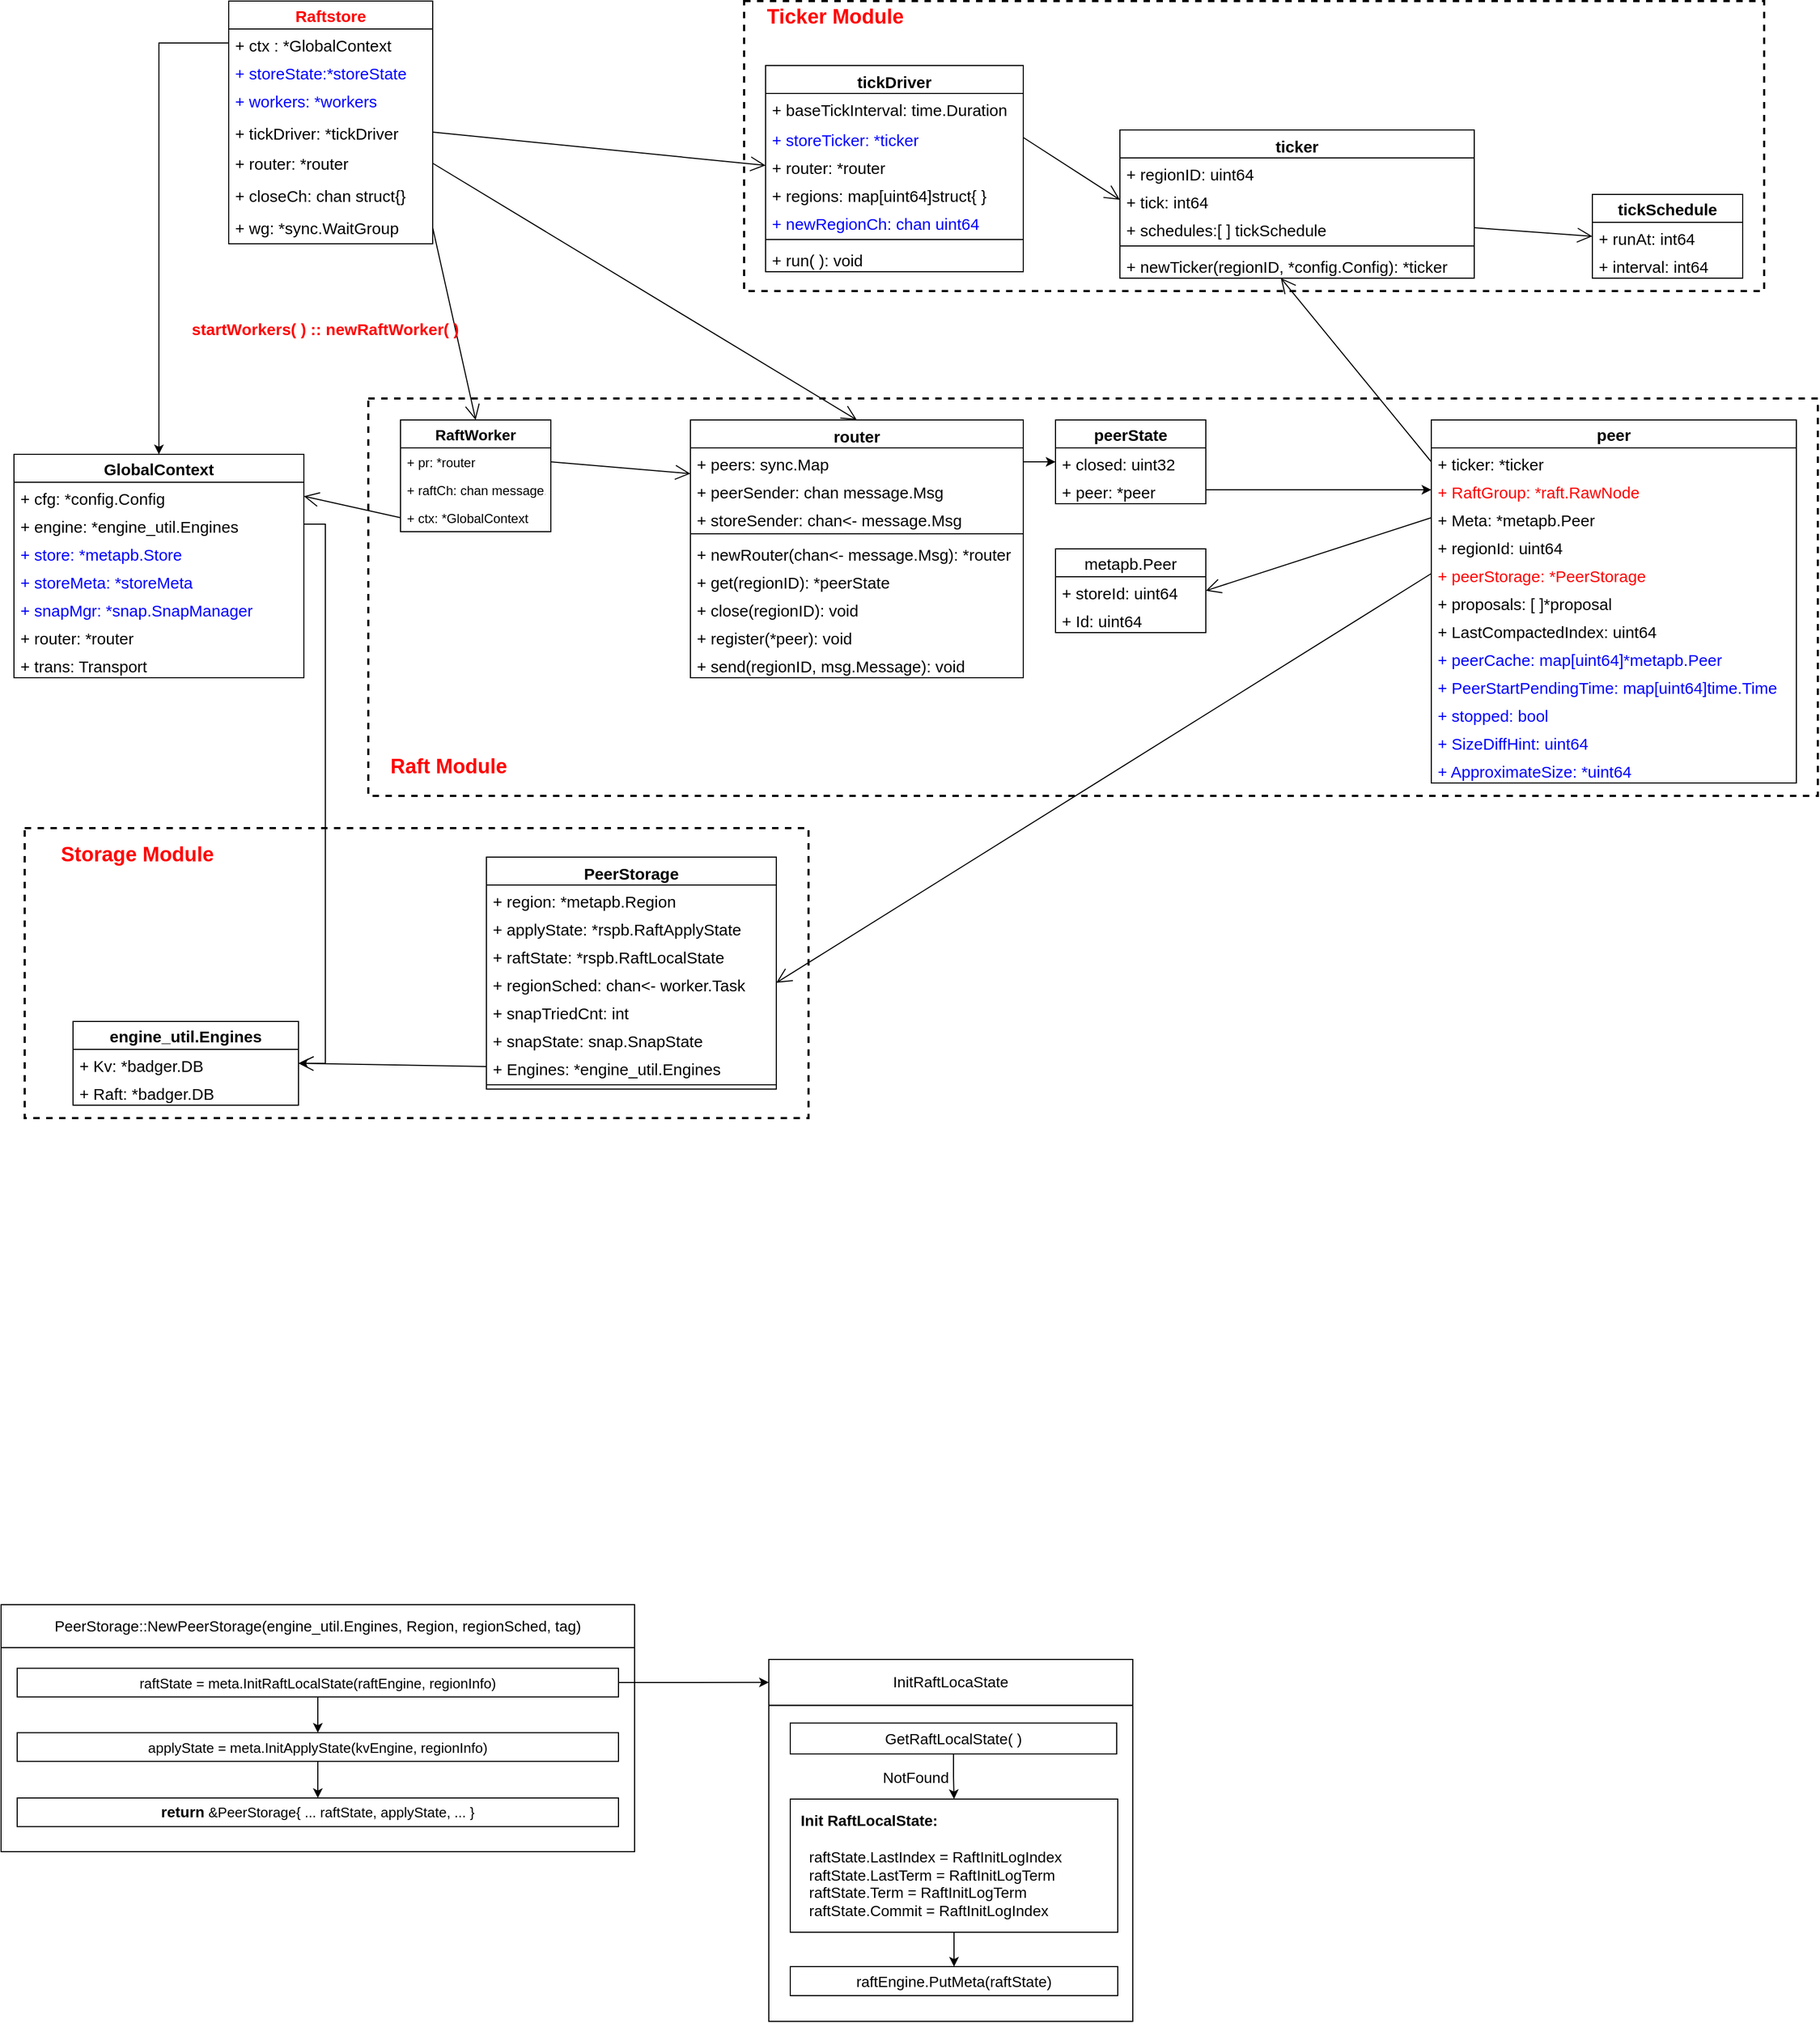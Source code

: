 <mxfile version="20.0.4" type="github">
  <diagram id="tBIzFtv9pFjkW5kWRdbj" name="Page-1">
    <mxGraphModel dx="1273" dy="-1096" grid="0" gridSize="9" guides="1" tooltips="1" connect="1" arrows="1" fold="1" page="1" pageScale="1" pageWidth="1200" pageHeight="1920" background="#FFFFFF" math="0" shadow="0">
      <root>
        <mxCell id="0" />
        <mxCell id="1" parent="0" />
        <mxCell id="JLKdtW9m7qx7ISl_pGbp-1" value="Raftstore" style="swimlane;fontStyle=1;childLayout=stackLayout;horizontal=1;startSize=26;fillColor=none;horizontalStack=0;resizeParent=1;resizeParentMax=0;resizeLast=0;collapsible=1;marginBottom=0;fontColor=#FF0000;fontSize=15;" parent="1" vertex="1">
          <mxGeometry x="240" y="2450" width="190" height="226" as="geometry" />
        </mxCell>
        <mxCell id="JLKdtW9m7qx7ISl_pGbp-2" value="+ ctx : *GlobalContext" style="text;strokeColor=none;fillColor=none;align=left;verticalAlign=top;spacingLeft=4;spacingRight=4;overflow=hidden;rotatable=0;points=[[0,0.5],[1,0.5]];portConstraint=eastwest;fontSize=15;" parent="JLKdtW9m7qx7ISl_pGbp-1" vertex="1">
          <mxGeometry y="26" width="190" height="26" as="geometry" />
        </mxCell>
        <mxCell id="JLKdtW9m7qx7ISl_pGbp-3" value="+ storeState:*storeState" style="text;strokeColor=none;fillColor=none;align=left;verticalAlign=top;spacingLeft=4;spacingRight=4;overflow=hidden;rotatable=0;points=[[0,0.5],[1,0.5]];portConstraint=eastwest;fontColor=#0000FF;fontSize=15;" parent="JLKdtW9m7qx7ISl_pGbp-1" vertex="1">
          <mxGeometry y="52" width="190" height="26" as="geometry" />
        </mxCell>
        <mxCell id="JLKdtW9m7qx7ISl_pGbp-4" value="+ workers: *workers" style="text;strokeColor=none;fillColor=none;align=left;verticalAlign=top;spacingLeft=4;spacingRight=4;overflow=hidden;rotatable=0;points=[[0,0.5],[1,0.5]];portConstraint=eastwest;fontColor=#0000FF;fontSize=15;" parent="JLKdtW9m7qx7ISl_pGbp-1" vertex="1">
          <mxGeometry y="78" width="190" height="30" as="geometry" />
        </mxCell>
        <mxCell id="JLKdtW9m7qx7ISl_pGbp-5" value="+ tickDriver: *tickDriver" style="text;strokeColor=none;fillColor=none;align=left;verticalAlign=top;spacingLeft=4;spacingRight=4;overflow=hidden;rotatable=0;points=[[0,0.5],[1,0.5]];portConstraint=eastwest;fontSize=15;" parent="JLKdtW9m7qx7ISl_pGbp-1" vertex="1">
          <mxGeometry y="108" width="190" height="28" as="geometry" />
        </mxCell>
        <mxCell id="JLKdtW9m7qx7ISl_pGbp-6" value="+ router: *router" style="text;strokeColor=none;fillColor=none;align=left;verticalAlign=top;spacingLeft=4;spacingRight=4;overflow=hidden;rotatable=0;points=[[0,0.5],[1,0.5]];portConstraint=eastwest;fontSize=15;" parent="JLKdtW9m7qx7ISl_pGbp-1" vertex="1">
          <mxGeometry y="136" width="190" height="30" as="geometry" />
        </mxCell>
        <mxCell id="JLKdtW9m7qx7ISl_pGbp-7" value="+ closeCh: chan struct{}" style="text;strokeColor=none;fillColor=none;align=left;verticalAlign=top;spacingLeft=4;spacingRight=4;overflow=hidden;rotatable=0;points=[[0,0.5],[1,0.5]];portConstraint=eastwest;fontSize=15;" parent="JLKdtW9m7qx7ISl_pGbp-1" vertex="1">
          <mxGeometry y="166" width="190" height="30" as="geometry" />
        </mxCell>
        <mxCell id="JLKdtW9m7qx7ISl_pGbp-8" value="+ wg: *sync.WaitGroup" style="text;strokeColor=none;fillColor=none;align=left;verticalAlign=top;spacingLeft=4;spacingRight=4;overflow=hidden;rotatable=0;points=[[0,0.5],[1,0.5]];portConstraint=eastwest;fontSize=15;" parent="JLKdtW9m7qx7ISl_pGbp-1" vertex="1">
          <mxGeometry y="196" width="190" height="30" as="geometry" />
        </mxCell>
        <mxCell id="JLKdtW9m7qx7ISl_pGbp-9" value="router" style="swimlane;fontStyle=1;align=center;verticalAlign=top;childLayout=stackLayout;horizontal=1;startSize=26;horizontalStack=0;resizeParent=1;resizeParentMax=0;resizeLast=0;collapsible=1;marginBottom=0;fontSize=15;" parent="1" vertex="1">
          <mxGeometry x="670" y="2840" width="310" height="240" as="geometry" />
        </mxCell>
        <mxCell id="JLKdtW9m7qx7ISl_pGbp-10" value="+ peers: sync.Map" style="text;strokeColor=none;fillColor=none;align=left;verticalAlign=top;spacingLeft=4;spacingRight=4;overflow=hidden;rotatable=0;points=[[0,0.5],[1,0.5]];portConstraint=eastwest;fontSize=15;" parent="JLKdtW9m7qx7ISl_pGbp-9" vertex="1">
          <mxGeometry y="26" width="310" height="26" as="geometry" />
        </mxCell>
        <mxCell id="JLKdtW9m7qx7ISl_pGbp-11" value="+ peerSender: chan message.Msg" style="text;strokeColor=none;fillColor=none;align=left;verticalAlign=top;spacingLeft=4;spacingRight=4;overflow=hidden;rotatable=0;points=[[0,0.5],[1,0.5]];portConstraint=eastwest;fontSize=15;" parent="JLKdtW9m7qx7ISl_pGbp-9" vertex="1">
          <mxGeometry y="52" width="310" height="26" as="geometry" />
        </mxCell>
        <mxCell id="JLKdtW9m7qx7ISl_pGbp-12" value="+ storeSender: chan&lt;- message.Msg" style="text;strokeColor=none;fillColor=none;align=left;verticalAlign=top;spacingLeft=4;spacingRight=4;overflow=hidden;rotatable=0;points=[[0,0.5],[1,0.5]];portConstraint=eastwest;fontSize=15;" parent="JLKdtW9m7qx7ISl_pGbp-9" vertex="1">
          <mxGeometry y="78" width="310" height="24" as="geometry" />
        </mxCell>
        <mxCell id="JLKdtW9m7qx7ISl_pGbp-13" value="" style="line;strokeWidth=1;fillColor=none;align=left;verticalAlign=middle;spacingTop=-1;spacingLeft=3;spacingRight=3;rotatable=0;labelPosition=right;points=[];portConstraint=eastwest;fontSize=15;" parent="JLKdtW9m7qx7ISl_pGbp-9" vertex="1">
          <mxGeometry y="102" width="310" height="8" as="geometry" />
        </mxCell>
        <mxCell id="JLKdtW9m7qx7ISl_pGbp-14" value="+ newRouter(chan&lt;- message.Msg): *router" style="text;strokeColor=none;fillColor=none;align=left;verticalAlign=top;spacingLeft=4;spacingRight=4;overflow=hidden;rotatable=0;points=[[0,0.5],[1,0.5]];portConstraint=eastwest;fontSize=15;" parent="JLKdtW9m7qx7ISl_pGbp-9" vertex="1">
          <mxGeometry y="110" width="310" height="26" as="geometry" />
        </mxCell>
        <mxCell id="JLKdtW9m7qx7ISl_pGbp-15" value="+ get(regionID): *peerState" style="text;strokeColor=none;fillColor=none;align=left;verticalAlign=top;spacingLeft=4;spacingRight=4;overflow=hidden;rotatable=0;points=[[0,0.5],[1,0.5]];portConstraint=eastwest;fontSize=15;" parent="JLKdtW9m7qx7ISl_pGbp-9" vertex="1">
          <mxGeometry y="136" width="310" height="26" as="geometry" />
        </mxCell>
        <mxCell id="JLKdtW9m7qx7ISl_pGbp-16" value="+ close(regionID): void" style="text;strokeColor=none;fillColor=none;align=left;verticalAlign=top;spacingLeft=4;spacingRight=4;overflow=hidden;rotatable=0;points=[[0,0.5],[1,0.5]];portConstraint=eastwest;fontSize=15;" parent="JLKdtW9m7qx7ISl_pGbp-9" vertex="1">
          <mxGeometry y="162" width="310" height="26" as="geometry" />
        </mxCell>
        <mxCell id="JLKdtW9m7qx7ISl_pGbp-17" value="+ register(*peer): void" style="text;strokeColor=none;fillColor=none;align=left;verticalAlign=top;spacingLeft=4;spacingRight=4;overflow=hidden;rotatable=0;points=[[0,0.5],[1,0.5]];portConstraint=eastwest;fontSize=15;" parent="JLKdtW9m7qx7ISl_pGbp-9" vertex="1">
          <mxGeometry y="188" width="310" height="26" as="geometry" />
        </mxCell>
        <mxCell id="JLKdtW9m7qx7ISl_pGbp-18" value="+ send(regionID, msg.Message): void" style="text;strokeColor=none;fillColor=none;align=left;verticalAlign=top;spacingLeft=4;spacingRight=4;overflow=hidden;rotatable=0;points=[[0,0.5],[1,0.5]];portConstraint=eastwest;fontSize=15;" parent="JLKdtW9m7qx7ISl_pGbp-9" vertex="1">
          <mxGeometry y="214" width="310" height="26" as="geometry" />
        </mxCell>
        <mxCell id="JLKdtW9m7qx7ISl_pGbp-19" value="GlobalContext" style="swimlane;fontStyle=1;childLayout=stackLayout;horizontal=1;startSize=26;fillColor=none;horizontalStack=0;resizeParent=1;resizeParentMax=0;resizeLast=0;collapsible=1;marginBottom=0;fontSize=15;" parent="1" vertex="1">
          <mxGeometry x="40" y="2872" width="270" height="208" as="geometry" />
        </mxCell>
        <mxCell id="JLKdtW9m7qx7ISl_pGbp-20" value="+ cfg: *config.Config" style="text;strokeColor=none;fillColor=none;align=left;verticalAlign=top;spacingLeft=4;spacingRight=4;overflow=hidden;rotatable=0;points=[[0,0.5],[1,0.5]];portConstraint=eastwest;fontSize=15;" parent="JLKdtW9m7qx7ISl_pGbp-19" vertex="1">
          <mxGeometry y="26" width="270" height="26" as="geometry" />
        </mxCell>
        <mxCell id="JLKdtW9m7qx7ISl_pGbp-21" value="+ engine: *engine_util.Engines" style="text;strokeColor=none;fillColor=none;align=left;verticalAlign=top;spacingLeft=4;spacingRight=4;overflow=hidden;rotatable=0;points=[[0,0.5],[1,0.5]];portConstraint=eastwest;fontSize=15;" parent="JLKdtW9m7qx7ISl_pGbp-19" vertex="1">
          <mxGeometry y="52" width="270" height="26" as="geometry" />
        </mxCell>
        <mxCell id="JLKdtW9m7qx7ISl_pGbp-22" value="+ store: *metapb.Store" style="text;strokeColor=none;fillColor=none;align=left;verticalAlign=top;spacingLeft=4;spacingRight=4;overflow=hidden;rotatable=0;points=[[0,0.5],[1,0.5]];portConstraint=eastwest;fontColor=#0000FF;fontSize=15;" parent="JLKdtW9m7qx7ISl_pGbp-19" vertex="1">
          <mxGeometry y="78" width="270" height="26" as="geometry" />
        </mxCell>
        <mxCell id="JLKdtW9m7qx7ISl_pGbp-23" value="+ storeMeta: *storeMeta" style="text;strokeColor=none;fillColor=none;align=left;verticalAlign=top;spacingLeft=4;spacingRight=4;overflow=hidden;rotatable=0;points=[[0,0.5],[1,0.5]];portConstraint=eastwest;fontColor=#0000FF;fontSize=15;" parent="JLKdtW9m7qx7ISl_pGbp-19" vertex="1">
          <mxGeometry y="104" width="270" height="26" as="geometry" />
        </mxCell>
        <mxCell id="JLKdtW9m7qx7ISl_pGbp-24" value="+ snapMgr: *snap.SnapManager" style="text;strokeColor=none;fillColor=none;align=left;verticalAlign=top;spacingLeft=4;spacingRight=4;overflow=hidden;rotatable=0;points=[[0,0.5],[1,0.5]];portConstraint=eastwest;fontColor=#0000FF;fontSize=15;" parent="JLKdtW9m7qx7ISl_pGbp-19" vertex="1">
          <mxGeometry y="130" width="270" height="26" as="geometry" />
        </mxCell>
        <mxCell id="JLKdtW9m7qx7ISl_pGbp-25" value="+ router: *router" style="text;strokeColor=none;fillColor=none;align=left;verticalAlign=top;spacingLeft=4;spacingRight=4;overflow=hidden;rotatable=0;points=[[0,0.5],[1,0.5]];portConstraint=eastwest;fontSize=15;" parent="JLKdtW9m7qx7ISl_pGbp-19" vertex="1">
          <mxGeometry y="156" width="270" height="26" as="geometry" />
        </mxCell>
        <mxCell id="JLKdtW9m7qx7ISl_pGbp-26" value="+ trans: Transport" style="text;strokeColor=none;fillColor=none;align=left;verticalAlign=top;spacingLeft=4;spacingRight=4;overflow=hidden;rotatable=0;points=[[0,0.5],[1,0.5]];portConstraint=eastwest;fontSize=15;" parent="JLKdtW9m7qx7ISl_pGbp-19" vertex="1">
          <mxGeometry y="182" width="270" height="26" as="geometry" />
        </mxCell>
        <mxCell id="JLKdtW9m7qx7ISl_pGbp-27" style="edgeStyle=orthogonalEdgeStyle;rounded=0;orthogonalLoop=1;jettySize=auto;html=1;entryX=0.5;entryY=0;entryDx=0;entryDy=0;fontSize=15;" parent="1" source="JLKdtW9m7qx7ISl_pGbp-2" target="JLKdtW9m7qx7ISl_pGbp-19" edge="1">
          <mxGeometry relative="1" as="geometry" />
        </mxCell>
        <mxCell id="JLKdtW9m7qx7ISl_pGbp-28" value="peerState" style="swimlane;fontStyle=1;childLayout=stackLayout;horizontal=1;startSize=26;fillColor=none;horizontalStack=0;resizeParent=1;resizeParentMax=0;resizeLast=0;collapsible=1;marginBottom=0;fontColor=#000000;fontSize=15;" parent="1" vertex="1">
          <mxGeometry x="1010" y="2840" width="140" height="78" as="geometry" />
        </mxCell>
        <mxCell id="JLKdtW9m7qx7ISl_pGbp-29" value="+ closed: uint32" style="text;strokeColor=none;fillColor=none;align=left;verticalAlign=top;spacingLeft=4;spacingRight=4;overflow=hidden;rotatable=0;points=[[0,0.5],[1,0.5]];portConstraint=eastwest;fontColor=#000000;fontSize=15;" parent="JLKdtW9m7qx7ISl_pGbp-28" vertex="1">
          <mxGeometry y="26" width="140" height="26" as="geometry" />
        </mxCell>
        <mxCell id="JLKdtW9m7qx7ISl_pGbp-30" value="+ peer: *peer" style="text;strokeColor=none;fillColor=none;align=left;verticalAlign=top;spacingLeft=4;spacingRight=4;overflow=hidden;rotatable=0;points=[[0,0.5],[1,0.5]];portConstraint=eastwest;fontColor=#000000;fontSize=15;" parent="JLKdtW9m7qx7ISl_pGbp-28" vertex="1">
          <mxGeometry y="52" width="140" height="26" as="geometry" />
        </mxCell>
        <mxCell id="JLKdtW9m7qx7ISl_pGbp-31" style="edgeStyle=orthogonalEdgeStyle;rounded=0;orthogonalLoop=1;jettySize=auto;html=1;entryX=0;entryY=0.5;entryDx=0;entryDy=0;fontColor=#000000;fontSize=15;" parent="1" source="JLKdtW9m7qx7ISl_pGbp-10" target="JLKdtW9m7qx7ISl_pGbp-29" edge="1">
          <mxGeometry relative="1" as="geometry" />
        </mxCell>
        <mxCell id="JLKdtW9m7qx7ISl_pGbp-32" value="peer" style="swimlane;fontStyle=1;childLayout=stackLayout;horizontal=1;startSize=26;fillColor=none;horizontalStack=0;resizeParent=1;resizeParentMax=0;resizeLast=0;collapsible=1;marginBottom=0;fontColor=#000000;fontSize=15;" parent="1" vertex="1">
          <mxGeometry x="1360" y="2840" width="340" height="338" as="geometry" />
        </mxCell>
        <mxCell id="JLKdtW9m7qx7ISl_pGbp-33" value="+ ticker: *ticker" style="text;strokeColor=none;fillColor=none;align=left;verticalAlign=top;spacingLeft=4;spacingRight=4;overflow=hidden;rotatable=0;points=[[0,0.5],[1,0.5]];portConstraint=eastwest;fontColor=#000000;fontSize=15;" parent="JLKdtW9m7qx7ISl_pGbp-32" vertex="1">
          <mxGeometry y="26" width="340" height="26" as="geometry" />
        </mxCell>
        <mxCell id="JLKdtW9m7qx7ISl_pGbp-34" value="+ RaftGroup: *raft.RawNode" style="text;strokeColor=none;fillColor=none;align=left;verticalAlign=top;spacingLeft=4;spacingRight=4;overflow=hidden;rotatable=0;points=[[0,0.5],[1,0.5]];portConstraint=eastwest;fontColor=#FF0000;fontSize=15;" parent="JLKdtW9m7qx7ISl_pGbp-32" vertex="1">
          <mxGeometry y="52" width="340" height="26" as="geometry" />
        </mxCell>
        <mxCell id="JLKdtW9m7qx7ISl_pGbp-35" value="+ Meta: *metapb.Peer" style="text;strokeColor=none;fillColor=none;align=left;verticalAlign=top;spacingLeft=4;spacingRight=4;overflow=hidden;rotatable=0;points=[[0,0.5],[1,0.5]];portConstraint=eastwest;fontColor=#000000;fontSize=15;" parent="JLKdtW9m7qx7ISl_pGbp-32" vertex="1">
          <mxGeometry y="78" width="340" height="26" as="geometry" />
        </mxCell>
        <mxCell id="JLKdtW9m7qx7ISl_pGbp-36" value="+ regionId: uint64" style="text;strokeColor=none;fillColor=none;align=left;verticalAlign=top;spacingLeft=4;spacingRight=4;overflow=hidden;rotatable=0;points=[[0,0.5],[1,0.5]];portConstraint=eastwest;fontColor=#000000;fontSize=15;" parent="JLKdtW9m7qx7ISl_pGbp-32" vertex="1">
          <mxGeometry y="104" width="340" height="26" as="geometry" />
        </mxCell>
        <mxCell id="JLKdtW9m7qx7ISl_pGbp-37" value="+ peerStorage: *PeerStorage" style="text;strokeColor=none;fillColor=none;align=left;verticalAlign=top;spacingLeft=4;spacingRight=4;overflow=hidden;rotatable=0;points=[[0,0.5],[1,0.5]];portConstraint=eastwest;fontColor=#FF0000;fontSize=15;" parent="JLKdtW9m7qx7ISl_pGbp-32" vertex="1">
          <mxGeometry y="130" width="340" height="26" as="geometry" />
        </mxCell>
        <mxCell id="JLKdtW9m7qx7ISl_pGbp-38" value="+ proposals: [ ]*proposal" style="text;strokeColor=none;fillColor=none;align=left;verticalAlign=top;spacingLeft=4;spacingRight=4;overflow=hidden;rotatable=0;points=[[0,0.5],[1,0.5]];portConstraint=eastwest;fontColor=#000000;fontSize=15;" parent="JLKdtW9m7qx7ISl_pGbp-32" vertex="1">
          <mxGeometry y="156" width="340" height="26" as="geometry" />
        </mxCell>
        <mxCell id="JLKdtW9m7qx7ISl_pGbp-39" value="+ LastCompactedIndex: uint64" style="text;strokeColor=none;fillColor=none;align=left;verticalAlign=top;spacingLeft=4;spacingRight=4;overflow=hidden;rotatable=0;points=[[0,0.5],[1,0.5]];portConstraint=eastwest;fontColor=#000000;fontSize=15;" parent="JLKdtW9m7qx7ISl_pGbp-32" vertex="1">
          <mxGeometry y="182" width="340" height="26" as="geometry" />
        </mxCell>
        <mxCell id="JLKdtW9m7qx7ISl_pGbp-40" value="+ peerCache: map[uint64]*metapb.Peer" style="text;strokeColor=none;fillColor=none;align=left;verticalAlign=top;spacingLeft=4;spacingRight=4;overflow=hidden;rotatable=0;points=[[0,0.5],[1,0.5]];portConstraint=eastwest;fontColor=#0000FF;fontSize=15;" parent="JLKdtW9m7qx7ISl_pGbp-32" vertex="1">
          <mxGeometry y="208" width="340" height="26" as="geometry" />
        </mxCell>
        <mxCell id="JLKdtW9m7qx7ISl_pGbp-41" value="+ PeerStartPendingTime: map[uint64]time.Time" style="text;strokeColor=none;fillColor=none;align=left;verticalAlign=top;spacingLeft=4;spacingRight=4;overflow=hidden;rotatable=0;points=[[0,0.5],[1,0.5]];portConstraint=eastwest;fontColor=#0000FF;fontSize=15;" parent="JLKdtW9m7qx7ISl_pGbp-32" vertex="1">
          <mxGeometry y="234" width="340" height="26" as="geometry" />
        </mxCell>
        <mxCell id="JLKdtW9m7qx7ISl_pGbp-42" value="+ stopped: bool" style="text;strokeColor=none;fillColor=none;align=left;verticalAlign=top;spacingLeft=4;spacingRight=4;overflow=hidden;rotatable=0;points=[[0,0.5],[1,0.5]];portConstraint=eastwest;fontColor=#0000FF;fontSize=15;" parent="JLKdtW9m7qx7ISl_pGbp-32" vertex="1">
          <mxGeometry y="260" width="340" height="26" as="geometry" />
        </mxCell>
        <mxCell id="JLKdtW9m7qx7ISl_pGbp-43" value="+ SizeDiffHint: uint64" style="text;strokeColor=none;fillColor=none;align=left;verticalAlign=top;spacingLeft=4;spacingRight=4;overflow=hidden;rotatable=0;points=[[0,0.5],[1,0.5]];portConstraint=eastwest;fontColor=#0000FF;fontSize=15;" parent="JLKdtW9m7qx7ISl_pGbp-32" vertex="1">
          <mxGeometry y="286" width="340" height="26" as="geometry" />
        </mxCell>
        <mxCell id="JLKdtW9m7qx7ISl_pGbp-44" value="+ ApproximateSize: *uint64" style="text;strokeColor=none;fillColor=none;align=left;verticalAlign=top;spacingLeft=4;spacingRight=4;overflow=hidden;rotatable=0;points=[[0,0.5],[1,0.5]];portConstraint=eastwest;fontColor=#0000FF;fontSize=15;" parent="JLKdtW9m7qx7ISl_pGbp-32" vertex="1">
          <mxGeometry y="312" width="340" height="26" as="geometry" />
        </mxCell>
        <mxCell id="JLKdtW9m7qx7ISl_pGbp-45" style="edgeStyle=orthogonalEdgeStyle;rounded=0;orthogonalLoop=1;jettySize=auto;html=1;entryX=0;entryY=0.5;entryDx=0;entryDy=0;fontColor=#000000;fontSize=15;exitX=1;exitY=0.5;exitDx=0;exitDy=0;" parent="1" source="JLKdtW9m7qx7ISl_pGbp-30" target="JLKdtW9m7qx7ISl_pGbp-34" edge="1">
          <mxGeometry relative="1" as="geometry">
            <mxPoint x="1220" y="2905" as="sourcePoint" />
          </mxGeometry>
        </mxCell>
        <mxCell id="JLKdtW9m7qx7ISl_pGbp-46" value="metapb.Peer" style="swimlane;fontStyle=0;childLayout=stackLayout;horizontal=1;startSize=26;fillColor=none;horizontalStack=0;resizeParent=1;resizeParentMax=0;resizeLast=0;collapsible=1;marginBottom=0;fontSize=15;fontColor=#000000;strokeColor=default;" parent="1" vertex="1">
          <mxGeometry x="1010" y="2960" width="140" height="78" as="geometry" />
        </mxCell>
        <mxCell id="JLKdtW9m7qx7ISl_pGbp-47" value="+ storeId: uint64" style="text;strokeColor=none;fillColor=none;align=left;verticalAlign=top;spacingLeft=4;spacingRight=4;overflow=hidden;rotatable=0;points=[[0,0.5],[1,0.5]];portConstraint=eastwest;fontSize=15;fontColor=#000000;" parent="JLKdtW9m7qx7ISl_pGbp-46" vertex="1">
          <mxGeometry y="26" width="140" height="26" as="geometry" />
        </mxCell>
        <mxCell id="JLKdtW9m7qx7ISl_pGbp-48" value="+ Id: uint64" style="text;strokeColor=none;fillColor=none;align=left;verticalAlign=top;spacingLeft=4;spacingRight=4;overflow=hidden;rotatable=0;points=[[0,0.5],[1,0.5]];portConstraint=eastwest;fontSize=15;fontColor=#000000;" parent="JLKdtW9m7qx7ISl_pGbp-46" vertex="1">
          <mxGeometry y="52" width="140" height="26" as="geometry" />
        </mxCell>
        <mxCell id="JLKdtW9m7qx7ISl_pGbp-49" value="ticker" style="swimlane;fontStyle=1;align=center;verticalAlign=top;childLayout=stackLayout;horizontal=1;startSize=26;horizontalStack=0;resizeParent=1;resizeParentMax=0;resizeLast=0;collapsible=1;marginBottom=0;fontSize=15;fontColor=#000000;strokeColor=default;fillColor=none;gradientColor=#ffffff;" parent="1" vertex="1">
          <mxGeometry x="1070" y="2570" width="330" height="138" as="geometry" />
        </mxCell>
        <mxCell id="JLKdtW9m7qx7ISl_pGbp-50" value="+ regionID: uint64" style="text;strokeColor=none;fillColor=none;align=left;verticalAlign=top;spacingLeft=4;spacingRight=4;overflow=hidden;rotatable=0;points=[[0,0.5],[1,0.5]];portConstraint=eastwest;fontSize=15;fontColor=#000000;" parent="JLKdtW9m7qx7ISl_pGbp-49" vertex="1">
          <mxGeometry y="26" width="330" height="26" as="geometry" />
        </mxCell>
        <mxCell id="JLKdtW9m7qx7ISl_pGbp-51" value="+ tick: int64" style="text;strokeColor=none;fillColor=none;align=left;verticalAlign=top;spacingLeft=4;spacingRight=4;overflow=hidden;rotatable=0;points=[[0,0.5],[1,0.5]];portConstraint=eastwest;fontSize=15;fontColor=#000000;" parent="JLKdtW9m7qx7ISl_pGbp-49" vertex="1">
          <mxGeometry y="52" width="330" height="26" as="geometry" />
        </mxCell>
        <mxCell id="JLKdtW9m7qx7ISl_pGbp-52" value="+ schedules:[ ] tickSchedule" style="text;strokeColor=none;fillColor=none;align=left;verticalAlign=top;spacingLeft=4;spacingRight=4;overflow=hidden;rotatable=0;points=[[0,0.5],[1,0.5]];portConstraint=eastwest;fontSize=15;fontColor=#000000;" parent="JLKdtW9m7qx7ISl_pGbp-49" vertex="1">
          <mxGeometry y="78" width="330" height="26" as="geometry" />
        </mxCell>
        <mxCell id="JLKdtW9m7qx7ISl_pGbp-53" value="" style="line;strokeWidth=1;fillColor=none;align=left;verticalAlign=middle;spacingTop=-1;spacingLeft=3;spacingRight=3;rotatable=0;labelPosition=right;points=[];portConstraint=eastwest;fontSize=15;fontColor=#000000;" parent="JLKdtW9m7qx7ISl_pGbp-49" vertex="1">
          <mxGeometry y="104" width="330" height="8" as="geometry" />
        </mxCell>
        <mxCell id="JLKdtW9m7qx7ISl_pGbp-54" value="+ newTicker(regionID, *config.Config): *ticker" style="text;strokeColor=none;fillColor=none;align=left;verticalAlign=top;spacingLeft=4;spacingRight=4;overflow=hidden;rotatable=0;points=[[0,0.5],[1,0.5]];portConstraint=eastwest;fontSize=15;fontColor=#000000;" parent="JLKdtW9m7qx7ISl_pGbp-49" vertex="1">
          <mxGeometry y="112" width="330" height="26" as="geometry" />
        </mxCell>
        <mxCell id="JLKdtW9m7qx7ISl_pGbp-55" value="tickSchedule" style="swimlane;fontStyle=1;childLayout=stackLayout;horizontal=1;startSize=26;fillColor=none;horizontalStack=0;resizeParent=1;resizeParentMax=0;resizeLast=0;collapsible=1;marginBottom=0;fontSize=15;fontColor=#000000;strokeColor=default;" parent="1" vertex="1">
          <mxGeometry x="1510" y="2630" width="140" height="78" as="geometry" />
        </mxCell>
        <mxCell id="JLKdtW9m7qx7ISl_pGbp-56" value="+ runAt: int64" style="text;strokeColor=none;fillColor=none;align=left;verticalAlign=top;spacingLeft=4;spacingRight=4;overflow=hidden;rotatable=0;points=[[0,0.5],[1,0.5]];portConstraint=eastwest;fontSize=15;fontColor=#000000;" parent="JLKdtW9m7qx7ISl_pGbp-55" vertex="1">
          <mxGeometry y="26" width="140" height="26" as="geometry" />
        </mxCell>
        <mxCell id="JLKdtW9m7qx7ISl_pGbp-57" value="+ interval: int64" style="text;strokeColor=none;fillColor=none;align=left;verticalAlign=top;spacingLeft=4;spacingRight=4;overflow=hidden;rotatable=0;points=[[0,0.5],[1,0.5]];portConstraint=eastwest;fontSize=15;fontColor=#000000;" parent="JLKdtW9m7qx7ISl_pGbp-55" vertex="1">
          <mxGeometry y="52" width="140" height="26" as="geometry" />
        </mxCell>
        <mxCell id="JLKdtW9m7qx7ISl_pGbp-58" value="tickDriver" style="swimlane;fontStyle=1;align=center;verticalAlign=top;childLayout=stackLayout;horizontal=1;startSize=26;horizontalStack=0;resizeParent=1;resizeParentMax=0;resizeLast=0;collapsible=1;marginBottom=0;fontSize=15;fontColor=#000000;strokeColor=default;fillColor=none;gradientColor=#ffffff;" parent="1" vertex="1">
          <mxGeometry x="740" y="2510" width="240" height="192" as="geometry" />
        </mxCell>
        <mxCell id="JLKdtW9m7qx7ISl_pGbp-59" value="+ baseTickInterval: time.Duration" style="text;strokeColor=none;fillColor=none;align=left;verticalAlign=top;spacingLeft=4;spacingRight=4;overflow=hidden;rotatable=0;points=[[0,0.5],[1,0.5]];portConstraint=eastwest;fontSize=15;fontColor=#000000;" parent="JLKdtW9m7qx7ISl_pGbp-58" vertex="1">
          <mxGeometry y="26" width="240" height="28" as="geometry" />
        </mxCell>
        <mxCell id="JLKdtW9m7qx7ISl_pGbp-60" value="+ storeTicker: *ticker" style="text;strokeColor=none;fillColor=none;align=left;verticalAlign=top;spacingLeft=4;spacingRight=4;overflow=hidden;rotatable=0;points=[[0,0.5],[1,0.5]];portConstraint=eastwest;fontSize=15;fontColor=#0000FF;" parent="JLKdtW9m7qx7ISl_pGbp-58" vertex="1">
          <mxGeometry y="54" width="240" height="26" as="geometry" />
        </mxCell>
        <mxCell id="JLKdtW9m7qx7ISl_pGbp-61" value="+ router: *router" style="text;strokeColor=none;fillColor=none;align=left;verticalAlign=top;spacingLeft=4;spacingRight=4;overflow=hidden;rotatable=0;points=[[0,0.5],[1,0.5]];portConstraint=eastwest;fontSize=15;fontColor=#000000;" parent="JLKdtW9m7qx7ISl_pGbp-58" vertex="1">
          <mxGeometry y="80" width="240" height="26" as="geometry" />
        </mxCell>
        <mxCell id="JLKdtW9m7qx7ISl_pGbp-62" value="+ regions: map[uint64]struct{ }" style="text;strokeColor=none;fillColor=none;align=left;verticalAlign=top;spacingLeft=4;spacingRight=4;overflow=hidden;rotatable=0;points=[[0,0.5],[1,0.5]];portConstraint=eastwest;fontSize=15;fontColor=#000000;" parent="JLKdtW9m7qx7ISl_pGbp-58" vertex="1">
          <mxGeometry y="106" width="240" height="26" as="geometry" />
        </mxCell>
        <mxCell id="JLKdtW9m7qx7ISl_pGbp-63" value="+ newRegionCh: chan uint64" style="text;strokeColor=none;fillColor=none;align=left;verticalAlign=top;spacingLeft=4;spacingRight=4;overflow=hidden;rotatable=0;points=[[0,0.5],[1,0.5]];portConstraint=eastwest;fontSize=15;fontColor=#0000FF;" parent="JLKdtW9m7qx7ISl_pGbp-58" vertex="1">
          <mxGeometry y="132" width="240" height="26" as="geometry" />
        </mxCell>
        <mxCell id="JLKdtW9m7qx7ISl_pGbp-64" value="" style="line;strokeWidth=1;fillColor=none;align=left;verticalAlign=middle;spacingTop=-1;spacingLeft=3;spacingRight=3;rotatable=0;labelPosition=right;points=[];portConstraint=eastwest;fontSize=15;fontColor=#000000;" parent="JLKdtW9m7qx7ISl_pGbp-58" vertex="1">
          <mxGeometry y="158" width="240" height="8" as="geometry" />
        </mxCell>
        <mxCell id="JLKdtW9m7qx7ISl_pGbp-65" value="+ run( ): void" style="text;strokeColor=none;fillColor=none;align=left;verticalAlign=top;spacingLeft=4;spacingRight=4;overflow=hidden;rotatable=0;points=[[0,0.5],[1,0.5]];portConstraint=eastwest;fontSize=15;fontColor=#000000;" parent="JLKdtW9m7qx7ISl_pGbp-58" vertex="1">
          <mxGeometry y="166" width="240" height="26" as="geometry" />
        </mxCell>
        <mxCell id="JLKdtW9m7qx7ISl_pGbp-66" value="PeerStorage" style="swimlane;fontStyle=1;align=center;verticalAlign=top;childLayout=stackLayout;horizontal=1;startSize=26;horizontalStack=0;resizeParent=1;resizeParentMax=0;resizeLast=0;collapsible=1;marginBottom=0;fontSize=15;fontColor=#000000;strokeColor=default;fillColor=none;gradientColor=#ffffff;" parent="1" vertex="1">
          <mxGeometry x="480" y="3247" width="270" height="216" as="geometry" />
        </mxCell>
        <mxCell id="JLKdtW9m7qx7ISl_pGbp-67" value="+ region: *metapb.Region" style="text;strokeColor=none;fillColor=none;align=left;verticalAlign=top;spacingLeft=4;spacingRight=4;overflow=hidden;rotatable=0;points=[[0,0.5],[1,0.5]];portConstraint=eastwest;fontSize=15;fontColor=#000000;" parent="JLKdtW9m7qx7ISl_pGbp-66" vertex="1">
          <mxGeometry y="26" width="270" height="26" as="geometry" />
        </mxCell>
        <mxCell id="JLKdtW9m7qx7ISl_pGbp-68" value="+ applyState: *rspb.RaftApplyState" style="text;strokeColor=none;fillColor=none;align=left;verticalAlign=top;spacingLeft=4;spacingRight=4;overflow=hidden;rotatable=0;points=[[0,0.5],[1,0.5]];portConstraint=eastwest;fontSize=15;fontColor=#000000;" parent="JLKdtW9m7qx7ISl_pGbp-66" vertex="1">
          <mxGeometry y="52" width="270" height="26" as="geometry" />
        </mxCell>
        <mxCell id="JLKdtW9m7qx7ISl_pGbp-69" value="+ raftState: *rspb.RaftLocalState" style="text;strokeColor=none;fillColor=none;align=left;verticalAlign=top;spacingLeft=4;spacingRight=4;overflow=hidden;rotatable=0;points=[[0,0.5],[1,0.5]];portConstraint=eastwest;fontSize=15;fontColor=#000000;" parent="JLKdtW9m7qx7ISl_pGbp-66" vertex="1">
          <mxGeometry y="78" width="270" height="26" as="geometry" />
        </mxCell>
        <mxCell id="JLKdtW9m7qx7ISl_pGbp-70" value="+ regionSched: chan&lt;- worker.Task" style="text;strokeColor=none;fillColor=none;align=left;verticalAlign=top;spacingLeft=4;spacingRight=4;overflow=hidden;rotatable=0;points=[[0,0.5],[1,0.5]];portConstraint=eastwest;fontSize=15;fontColor=#000000;" parent="JLKdtW9m7qx7ISl_pGbp-66" vertex="1">
          <mxGeometry y="104" width="270" height="26" as="geometry" />
        </mxCell>
        <mxCell id="JLKdtW9m7qx7ISl_pGbp-71" value="+ snapTriedCnt: int" style="text;strokeColor=none;fillColor=none;align=left;verticalAlign=top;spacingLeft=4;spacingRight=4;overflow=hidden;rotatable=0;points=[[0,0.5],[1,0.5]];portConstraint=eastwest;fontSize=15;fontColor=#000000;" parent="JLKdtW9m7qx7ISl_pGbp-66" vertex="1">
          <mxGeometry y="130" width="270" height="26" as="geometry" />
        </mxCell>
        <mxCell id="JLKdtW9m7qx7ISl_pGbp-72" value="+ snapState: snap.SnapState" style="text;strokeColor=none;fillColor=none;align=left;verticalAlign=top;spacingLeft=4;spacingRight=4;overflow=hidden;rotatable=0;points=[[0,0.5],[1,0.5]];portConstraint=eastwest;fontSize=15;fontColor=#000000;" parent="JLKdtW9m7qx7ISl_pGbp-66" vertex="1">
          <mxGeometry y="156" width="270" height="26" as="geometry" />
        </mxCell>
        <mxCell id="JLKdtW9m7qx7ISl_pGbp-73" value="+ Engines: *engine_util.Engines" style="text;strokeColor=none;fillColor=none;align=left;verticalAlign=top;spacingLeft=4;spacingRight=4;overflow=hidden;rotatable=0;points=[[0,0.5],[1,0.5]];portConstraint=eastwest;fontSize=15;fontColor=#000000;" parent="JLKdtW9m7qx7ISl_pGbp-66" vertex="1">
          <mxGeometry y="182" width="270" height="26" as="geometry" />
        </mxCell>
        <mxCell id="JLKdtW9m7qx7ISl_pGbp-74" value="" style="line;strokeWidth=1;fillColor=none;align=left;verticalAlign=middle;spacingTop=-1;spacingLeft=3;spacingRight=3;rotatable=0;labelPosition=right;points=[];portConstraint=eastwest;fontSize=15;fontColor=#000000;" parent="JLKdtW9m7qx7ISl_pGbp-66" vertex="1">
          <mxGeometry y="208" width="270" height="8" as="geometry" />
        </mxCell>
        <mxCell id="JLKdtW9m7qx7ISl_pGbp-75" value="engine_util.Engines" style="swimlane;fontStyle=1;childLayout=stackLayout;horizontal=1;startSize=26;fillColor=none;horizontalStack=0;resizeParent=1;resizeParentMax=0;resizeLast=0;collapsible=1;marginBottom=0;fontSize=15;fontColor=#000000;strokeColor=default;" parent="1" vertex="1">
          <mxGeometry x="95" y="3400" width="210" height="78" as="geometry" />
        </mxCell>
        <mxCell id="JLKdtW9m7qx7ISl_pGbp-76" value="+ Kv: *badger.DB" style="text;strokeColor=none;fillColor=none;align=left;verticalAlign=top;spacingLeft=4;spacingRight=4;overflow=hidden;rotatable=0;points=[[0,0.5],[1,0.5]];portConstraint=eastwest;fontSize=15;fontColor=#000000;" parent="JLKdtW9m7qx7ISl_pGbp-75" vertex="1">
          <mxGeometry y="26" width="210" height="26" as="geometry" />
        </mxCell>
        <mxCell id="JLKdtW9m7qx7ISl_pGbp-77" value="+ Raft: *badger.DB" style="text;strokeColor=none;fillColor=none;align=left;verticalAlign=top;spacingLeft=4;spacingRight=4;overflow=hidden;rotatable=0;points=[[0,0.5],[1,0.5]];portConstraint=eastwest;fontSize=15;fontColor=#000000;" parent="JLKdtW9m7qx7ISl_pGbp-75" vertex="1">
          <mxGeometry y="52" width="210" height="26" as="geometry" />
        </mxCell>
        <mxCell id="JLKdtW9m7qx7ISl_pGbp-78" style="edgeStyle=orthogonalEdgeStyle;rounded=0;orthogonalLoop=1;jettySize=auto;html=1;entryX=1;entryY=0.5;entryDx=0;entryDy=0;fontSize=15;fontColor=#000000;" parent="1" source="JLKdtW9m7qx7ISl_pGbp-21" target="JLKdtW9m7qx7ISl_pGbp-76" edge="1">
          <mxGeometry relative="1" as="geometry" />
        </mxCell>
        <mxCell id="JLKdtW9m7qx7ISl_pGbp-79" value="" style="endArrow=open;endFill=1;endSize=12;html=1;rounded=0;fontSize=15;fontColor=#000000;entryX=1;entryY=0.5;entryDx=0;entryDy=0;exitX=0;exitY=0.5;exitDx=0;exitDy=0;" parent="1" source="JLKdtW9m7qx7ISl_pGbp-73" target="JLKdtW9m7qx7ISl_pGbp-76" edge="1">
          <mxGeometry width="160" relative="1" as="geometry">
            <mxPoint x="790" y="2940" as="sourcePoint" />
            <mxPoint x="950" y="2940" as="targetPoint" />
          </mxGeometry>
        </mxCell>
        <mxCell id="JLKdtW9m7qx7ISl_pGbp-80" value="" style="endArrow=open;endFill=1;endSize=12;html=1;rounded=0;fontSize=15;fontColor=#000000;exitX=0;exitY=0.5;exitDx=0;exitDy=0;entryX=1;entryY=0.5;entryDx=0;entryDy=0;" parent="1" source="JLKdtW9m7qx7ISl_pGbp-37" target="JLKdtW9m7qx7ISl_pGbp-70" edge="1">
          <mxGeometry width="160" relative="1" as="geometry">
            <mxPoint x="790" y="2940" as="sourcePoint" />
            <mxPoint x="950" y="2940" as="targetPoint" />
          </mxGeometry>
        </mxCell>
        <mxCell id="JLKdtW9m7qx7ISl_pGbp-81" value="" style="endArrow=open;endFill=1;endSize=12;html=1;rounded=0;fontSize=15;fontColor=#000000;exitX=0;exitY=0.5;exitDx=0;exitDy=0;entryX=1;entryY=0.5;entryDx=0;entryDy=0;" parent="1" source="JLKdtW9m7qx7ISl_pGbp-35" target="JLKdtW9m7qx7ISl_pGbp-47" edge="1">
          <mxGeometry width="160" relative="1" as="geometry">
            <mxPoint x="1320" y="2941" as="sourcePoint" />
            <mxPoint x="1220" y="2999" as="targetPoint" />
          </mxGeometry>
        </mxCell>
        <mxCell id="JLKdtW9m7qx7ISl_pGbp-82" value="" style="endArrow=open;endFill=1;endSize=12;html=1;rounded=0;fontSize=15;fontColor=#000000;exitX=1;exitY=0.5;exitDx=0;exitDy=0;entryX=0;entryY=0.5;entryDx=0;entryDy=0;" parent="1" source="JLKdtW9m7qx7ISl_pGbp-5" target="JLKdtW9m7qx7ISl_pGbp-61" edge="1">
          <mxGeometry width="160" relative="1" as="geometry">
            <mxPoint x="1210" y="2993" as="sourcePoint" />
            <mxPoint x="995" y="3297.0" as="targetPoint" />
          </mxGeometry>
        </mxCell>
        <mxCell id="JLKdtW9m7qx7ISl_pGbp-83" value="" style="endArrow=open;endFill=1;endSize=12;html=1;rounded=0;fontSize=15;fontColor=#000000;exitX=1;exitY=0.5;exitDx=0;exitDy=0;entryX=0;entryY=0.5;entryDx=0;entryDy=0;" parent="1" source="JLKdtW9m7qx7ISl_pGbp-52" target="JLKdtW9m7qx7ISl_pGbp-56" edge="1">
          <mxGeometry width="160" relative="1" as="geometry">
            <mxPoint x="1220" y="3003" as="sourcePoint" />
            <mxPoint x="1005" y="3307.0" as="targetPoint" />
          </mxGeometry>
        </mxCell>
        <mxCell id="JLKdtW9m7qx7ISl_pGbp-84" value="" style="endArrow=open;endFill=1;endSize=12;html=1;rounded=0;fontSize=15;fontColor=#000000;exitX=1;exitY=0.5;exitDx=0;exitDy=0;entryX=0.5;entryY=0;entryDx=0;entryDy=0;" parent="1" source="JLKdtW9m7qx7ISl_pGbp-6" target="JLKdtW9m7qx7ISl_pGbp-9" edge="1">
          <mxGeometry width="160" relative="1" as="geometry">
            <mxPoint x="1230" y="3013" as="sourcePoint" />
            <mxPoint x="1015" y="3317.0" as="targetPoint" />
          </mxGeometry>
        </mxCell>
        <mxCell id="JLKdtW9m7qx7ISl_pGbp-85" value="" style="endArrow=open;endFill=1;endSize=12;html=1;rounded=0;fontSize=15;fontColor=#000000;exitX=1;exitY=0.5;exitDx=0;exitDy=0;entryX=0;entryY=0.5;entryDx=0;entryDy=0;" parent="1" source="JLKdtW9m7qx7ISl_pGbp-60" target="JLKdtW9m7qx7ISl_pGbp-51" edge="1">
          <mxGeometry width="160" relative="1" as="geometry">
            <mxPoint x="1240" y="3023" as="sourcePoint" />
            <mxPoint x="1025" y="3327.0" as="targetPoint" />
          </mxGeometry>
        </mxCell>
        <mxCell id="JLKdtW9m7qx7ISl_pGbp-86" value="" style="endArrow=open;endFill=1;endSize=12;html=1;rounded=0;fontSize=15;fontColor=#000000;exitX=0;exitY=0.5;exitDx=0;exitDy=0;entryX=0.454;entryY=0.994;entryDx=0;entryDy=0;entryPerimeter=0;" parent="1" source="JLKdtW9m7qx7ISl_pGbp-33" target="JLKdtW9m7qx7ISl_pGbp-54" edge="1">
          <mxGeometry width="160" relative="1" as="geometry">
            <mxPoint x="1250" y="3033" as="sourcePoint" />
            <mxPoint x="1035" y="3337.0" as="targetPoint" />
          </mxGeometry>
        </mxCell>
        <mxCell id="JLKdtW9m7qx7ISl_pGbp-87" value="" style="rounded=0;whiteSpace=wrap;html=1;fontSize=15;fontColor=#0000FF;strokeColor=default;fillColor=none;gradientColor=#ffffff;verticalAlign=middle;dashed=1;strokeWidth=2;" parent="1" vertex="1">
          <mxGeometry x="720" y="2450" width="950" height="270" as="geometry" />
        </mxCell>
        <mxCell id="JLKdtW9m7qx7ISl_pGbp-88" value="&lt;font color=&quot;#ff0000&quot; style=&quot;font-size: 19px;&quot;&gt;&lt;b&gt;Ticker Module&lt;/b&gt;&lt;/font&gt;" style="text;html=1;strokeColor=none;fillColor=none;align=center;verticalAlign=middle;whiteSpace=wrap;rounded=0;dashed=1;fontSize=15;fontColor=#0000FF;" parent="1" vertex="1">
          <mxGeometry x="700" y="2450" width="210" height="30" as="geometry" />
        </mxCell>
        <mxCell id="JLKdtW9m7qx7ISl_pGbp-89" value="" style="rounded=0;whiteSpace=wrap;html=1;fontSize=15;fontColor=#0000FF;strokeColor=default;fillColor=none;gradientColor=#ffffff;verticalAlign=middle;dashed=1;strokeWidth=2;" parent="1" vertex="1">
          <mxGeometry x="370" y="2820" width="1350" height="370" as="geometry" />
        </mxCell>
        <mxCell id="JLKdtW9m7qx7ISl_pGbp-90" value="&lt;font color=&quot;#ff0000&quot; style=&quot;font-size: 19px;&quot;&gt;&lt;b&gt;Raft Module&lt;/b&gt;&lt;/font&gt;" style="text;html=1;strokeColor=none;fillColor=none;align=center;verticalAlign=middle;whiteSpace=wrap;rounded=0;dashed=1;fontSize=15;fontColor=#0000FF;" parent="1" vertex="1">
          <mxGeometry x="340" y="3148" width="210" height="30" as="geometry" />
        </mxCell>
        <mxCell id="JLKdtW9m7qx7ISl_pGbp-91" value="" style="rounded=0;whiteSpace=wrap;html=1;fontSize=15;fontColor=#0000FF;strokeColor=default;fillColor=none;gradientColor=#ffffff;verticalAlign=middle;dashed=1;strokeWidth=2;" parent="1" vertex="1">
          <mxGeometry x="50" y="3220" width="730" height="270" as="geometry" />
        </mxCell>
        <mxCell id="JLKdtW9m7qx7ISl_pGbp-92" value="&lt;font color=&quot;#ff0000&quot; style=&quot;font-size: 19px;&quot;&gt;&lt;b&gt;Storage Module&lt;/b&gt;&lt;/font&gt;" style="text;html=1;strokeColor=none;fillColor=none;align=center;verticalAlign=middle;whiteSpace=wrap;rounded=0;dashed=1;fontSize=15;fontColor=#0000FF;" parent="1" vertex="1">
          <mxGeometry x="50" y="3230" width="210" height="30" as="geometry" />
        </mxCell>
        <mxCell id="JLKdtW9m7qx7ISl_pGbp-93" value="RaftWorker" style="swimlane;fontStyle=1;childLayout=stackLayout;horizontal=1;startSize=26;fillColor=none;horizontalStack=0;resizeParent=1;resizeParentMax=0;resizeLast=0;collapsible=1;marginBottom=0;fontSize=14;" parent="1" vertex="1">
          <mxGeometry x="400" y="2840" width="140" height="104" as="geometry" />
        </mxCell>
        <mxCell id="JLKdtW9m7qx7ISl_pGbp-94" value="+ pr: *router" style="text;strokeColor=none;fillColor=none;align=left;verticalAlign=top;spacingLeft=4;spacingRight=4;overflow=hidden;rotatable=0;points=[[0,0.5],[1,0.5]];portConstraint=eastwest;" parent="JLKdtW9m7qx7ISl_pGbp-93" vertex="1">
          <mxGeometry y="26" width="140" height="26" as="geometry" />
        </mxCell>
        <mxCell id="JLKdtW9m7qx7ISl_pGbp-95" value="+ raftCh: chan message.Msg" style="text;strokeColor=none;fillColor=none;align=left;verticalAlign=top;spacingLeft=4;spacingRight=4;overflow=hidden;rotatable=0;points=[[0,0.5],[1,0.5]];portConstraint=eastwest;" parent="JLKdtW9m7qx7ISl_pGbp-93" vertex="1">
          <mxGeometry y="52" width="140" height="26" as="geometry" />
        </mxCell>
        <mxCell id="JLKdtW9m7qx7ISl_pGbp-96" value="+ ctx: *GlobalContext" style="text;strokeColor=none;fillColor=none;align=left;verticalAlign=top;spacingLeft=4;spacingRight=4;overflow=hidden;rotatable=0;points=[[0,0.5],[1,0.5]];portConstraint=eastwest;" parent="JLKdtW9m7qx7ISl_pGbp-93" vertex="1">
          <mxGeometry y="78" width="140" height="26" as="geometry" />
        </mxCell>
        <mxCell id="JLKdtW9m7qx7ISl_pGbp-99" value="" style="endArrow=open;endFill=1;endSize=12;html=1;rounded=0;fontSize=15;fontColor=#000000;exitX=0;exitY=0.5;exitDx=0;exitDy=0;entryX=1;entryY=0.5;entryDx=0;entryDy=0;" parent="1" source="JLKdtW9m7qx7ISl_pGbp-96" target="JLKdtW9m7qx7ISl_pGbp-20" edge="1">
          <mxGeometry width="160" relative="1" as="geometry">
            <mxPoint x="1370" y="2993" as="sourcePoint" />
            <mxPoint x="760" y="3374" as="targetPoint" />
          </mxGeometry>
        </mxCell>
        <mxCell id="JLKdtW9m7qx7ISl_pGbp-100" value="" style="endArrow=open;endFill=1;endSize=12;html=1;rounded=0;fontSize=15;fontColor=#000000;exitX=1;exitY=0.5;exitDx=0;exitDy=0;" parent="1" source="JLKdtW9m7qx7ISl_pGbp-94" edge="1">
          <mxGeometry width="160" relative="1" as="geometry">
            <mxPoint x="520" y="3030" as="sourcePoint" />
            <mxPoint x="670" y="2890" as="targetPoint" />
          </mxGeometry>
        </mxCell>
        <mxCell id="JLKdtW9m7qx7ISl_pGbp-101" value="" style="endArrow=open;endFill=1;endSize=12;html=1;rounded=0;fontSize=14;entryX=0.5;entryY=0;entryDx=0;entryDy=0;exitX=1;exitY=0.5;exitDx=0;exitDy=0;" parent="1" source="JLKdtW9m7qx7ISl_pGbp-8" target="JLKdtW9m7qx7ISl_pGbp-93" edge="1">
          <mxGeometry width="160" relative="1" as="geometry">
            <mxPoint x="290" y="2710" as="sourcePoint" />
            <mxPoint x="870" y="2760" as="targetPoint" />
          </mxGeometry>
        </mxCell>
        <mxCell id="JLKdtW9m7qx7ISl_pGbp-102" value="&lt;font color=&quot;#ff0000&quot; style=&quot;font-size: 15px;&quot;&gt;&lt;b&gt;startWorkers( ) :: newRaftWorker( )&lt;/b&gt;&lt;/font&gt;" style="text;html=1;strokeColor=none;fillColor=none;align=center;verticalAlign=middle;whiteSpace=wrap;rounded=0;fontSize=14;" parent="1" vertex="1">
          <mxGeometry x="200" y="2740" width="260" height="30" as="geometry" />
        </mxCell>
        <mxCell id="OijdSJ0eHjq3f-G4xLeH-1" value="&lt;font size=&quot;1&quot; style=&quot;&quot;&gt;&lt;span style=&quot;font-size: 14px;&quot;&gt;PeerStorage::NewPeerStorage(engine_util.Engines, Region, regionSched, tag)&lt;/span&gt;&lt;/font&gt;" style="text;html=1;strokeColor=default;fillColor=none;align=center;verticalAlign=middle;whiteSpace=wrap;rounded=0;" vertex="1" parent="1">
          <mxGeometry x="28" y="3943" width="590" height="40" as="geometry" />
        </mxCell>
        <mxCell id="OijdSJ0eHjq3f-G4xLeH-28" style="edgeStyle=orthogonalEdgeStyle;rounded=0;orthogonalLoop=1;jettySize=auto;html=1;entryX=0;entryY=0.5;entryDx=0;entryDy=0;fontSize=14;" edge="1" parent="1" source="OijdSJ0eHjq3f-G4xLeH-2" target="OijdSJ0eHjq3f-G4xLeH-21">
          <mxGeometry relative="1" as="geometry" />
        </mxCell>
        <mxCell id="OijdSJ0eHjq3f-G4xLeH-2" value="&lt;span style=&quot;font-size: 13px;&quot;&gt;raftState = meta.InitRaftLocalState(raftEngine, regionInfo)&lt;/span&gt;" style="text;html=1;strokeColor=default;fillColor=none;align=center;verticalAlign=middle;whiteSpace=wrap;rounded=0;" vertex="1" parent="1">
          <mxGeometry x="43" y="4002.23" width="560" height="26.667" as="geometry" />
        </mxCell>
        <mxCell id="OijdSJ0eHjq3f-G4xLeH-19" value="" style="edgeStyle=orthogonalEdgeStyle;rounded=0;orthogonalLoop=1;jettySize=auto;html=1;fontSize=14;" edge="1" parent="1" source="OijdSJ0eHjq3f-G4xLeH-4" target="OijdSJ0eHjq3f-G4xLeH-18">
          <mxGeometry relative="1" as="geometry" />
        </mxCell>
        <mxCell id="OijdSJ0eHjq3f-G4xLeH-4" value="&lt;span style=&quot;font-size: 13px;&quot;&gt;applyState = meta.InitApplyState(kvEngine, regionInfo)&lt;/span&gt;" style="text;html=1;strokeColor=default;fillColor=none;align=center;verticalAlign=middle;whiteSpace=wrap;rounded=0;" vertex="1" parent="1">
          <mxGeometry x="43" y="4062.232" width="560" height="26.667" as="geometry" />
        </mxCell>
        <mxCell id="OijdSJ0eHjq3f-G4xLeH-5" value="" style="edgeStyle=orthogonalEdgeStyle;rounded=0;orthogonalLoop=1;jettySize=auto;html=1;fontSize=13;" edge="1" parent="1" source="OijdSJ0eHjq3f-G4xLeH-2" target="OijdSJ0eHjq3f-G4xLeH-4">
          <mxGeometry relative="1" as="geometry" />
        </mxCell>
        <mxCell id="OijdSJ0eHjq3f-G4xLeH-6" value="" style="rounded=0;whiteSpace=wrap;html=1;fontSize=13;strokeColor=default;fillColor=none;" vertex="1" parent="1">
          <mxGeometry x="28" y="3983" width="590" height="190" as="geometry" />
        </mxCell>
        <mxCell id="OijdSJ0eHjq3f-G4xLeH-18" value="&lt;b style=&quot;&quot;&gt;&lt;font style=&quot;font-size: 14px;&quot;&gt;return&lt;/font&gt;&lt;/b&gt;&lt;span style=&quot;font-size: 13px;&quot;&gt; &amp;amp;PeerStorage{ ... raftState, applyState, ... }&lt;/span&gt;" style="text;html=1;strokeColor=default;fillColor=none;align=center;verticalAlign=middle;whiteSpace=wrap;rounded=0;" vertex="1" parent="1">
          <mxGeometry x="43" y="4123.002" width="560" height="26.667" as="geometry" />
        </mxCell>
        <mxCell id="OijdSJ0eHjq3f-G4xLeH-21" value="InitRaftLocaState" style="rounded=0;whiteSpace=wrap;html=1;fontSize=14;strokeColor=default;fillColor=none;" vertex="1" parent="1">
          <mxGeometry x="743" y="3994" width="339" height="42.77" as="geometry" />
        </mxCell>
        <mxCell id="OijdSJ0eHjq3f-G4xLeH-22" value="" style="rounded=0;whiteSpace=wrap;html=1;fontSize=14;strokeColor=default;fillColor=none;" vertex="1" parent="1">
          <mxGeometry x="743" y="4036.77" width="339" height="294.23" as="geometry" />
        </mxCell>
        <mxCell id="OijdSJ0eHjq3f-G4xLeH-25" style="edgeStyle=orthogonalEdgeStyle;rounded=0;orthogonalLoop=1;jettySize=auto;html=1;entryX=0.5;entryY=0;entryDx=0;entryDy=0;fontSize=14;" edge="1" parent="1" source="OijdSJ0eHjq3f-G4xLeH-23" target="OijdSJ0eHjq3f-G4xLeH-24">
          <mxGeometry relative="1" as="geometry" />
        </mxCell>
        <mxCell id="OijdSJ0eHjq3f-G4xLeH-23" value="GetRaftLocalState( )" style="rounded=0;whiteSpace=wrap;html=1;fontSize=14;strokeColor=default;fillColor=none;" vertex="1" parent="1">
          <mxGeometry x="763" y="4053.23" width="304" height="28.77" as="geometry" />
        </mxCell>
        <mxCell id="OijdSJ0eHjq3f-G4xLeH-24" value="&lt;div style=&quot;&quot;&gt;&lt;span style=&quot;background-color: initial;&quot;&gt;&lt;b&gt;&amp;nbsp; Init RaftLocalState:&lt;/b&gt;&lt;/span&gt;&lt;/div&gt;&lt;br&gt;&amp;nbsp; &amp;nbsp; raftState.LastIndex = RaftInitLogIndex&lt;br&gt;&amp;nbsp; &amp;nbsp; raftState.LastTerm = RaftInitLogTerm&lt;br&gt;&amp;nbsp; &amp;nbsp; raftState.Term = RaftInitLogTerm&lt;br&gt;&amp;nbsp; &amp;nbsp; raftState.Commit = RaftInitLogIndex" style="rounded=0;whiteSpace=wrap;html=1;fontSize=14;strokeColor=default;fillColor=none;align=left;" vertex="1" parent="1">
          <mxGeometry x="763" y="4124" width="305" height="124" as="geometry" />
        </mxCell>
        <mxCell id="OijdSJ0eHjq3f-G4xLeH-26" value="NotFound" style="text;html=1;strokeColor=none;fillColor=none;align=center;verticalAlign=middle;whiteSpace=wrap;rounded=0;fontSize=14;" vertex="1" parent="1">
          <mxGeometry x="850" y="4088.9" width="60" height="30" as="geometry" />
        </mxCell>
        <mxCell id="OijdSJ0eHjq3f-G4xLeH-29" value="raftEngine.PutMeta(raftState)&lt;div style=&quot;&quot;&gt;&lt;/div&gt;" style="rounded=0;whiteSpace=wrap;html=1;fontSize=14;strokeColor=default;fillColor=none;align=center;" vertex="1" parent="1">
          <mxGeometry x="763" y="4280" width="305" height="27" as="geometry" />
        </mxCell>
        <mxCell id="OijdSJ0eHjq3f-G4xLeH-31" value="" style="endArrow=classic;html=1;rounded=0;fontSize=14;exitX=0.5;exitY=1;exitDx=0;exitDy=0;entryX=0.5;entryY=0;entryDx=0;entryDy=0;" edge="1" parent="1" source="OijdSJ0eHjq3f-G4xLeH-24" target="OijdSJ0eHjq3f-G4xLeH-29">
          <mxGeometry width="50" height="50" relative="1" as="geometry">
            <mxPoint x="633" y="4359" as="sourcePoint" />
            <mxPoint x="683" y="4309" as="targetPoint" />
          </mxGeometry>
        </mxCell>
      </root>
    </mxGraphModel>
  </diagram>
</mxfile>
